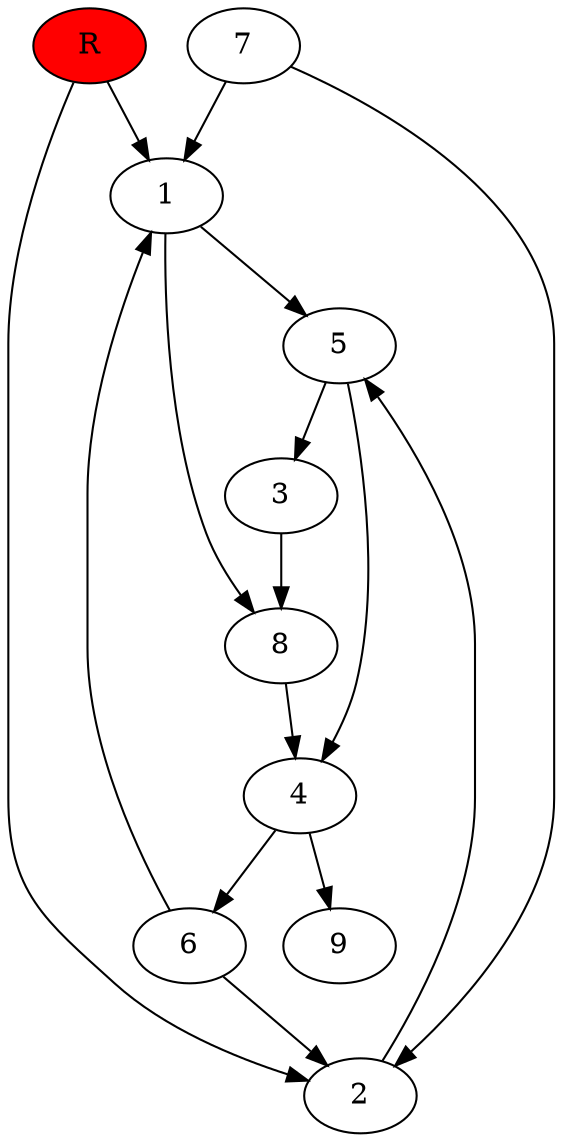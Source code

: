 digraph prb34092 {
	1
	2
	3
	4
	5
	6
	7
	8
	R [fillcolor="#ff0000" style=filled]
	1 -> 5
	1 -> 8
	2 -> 5
	3 -> 8
	4 -> 6
	4 -> 9
	5 -> 3
	5 -> 4
	6 -> 1
	6 -> 2
	7 -> 1
	7 -> 2
	8 -> 4
	R -> 1
	R -> 2
}
